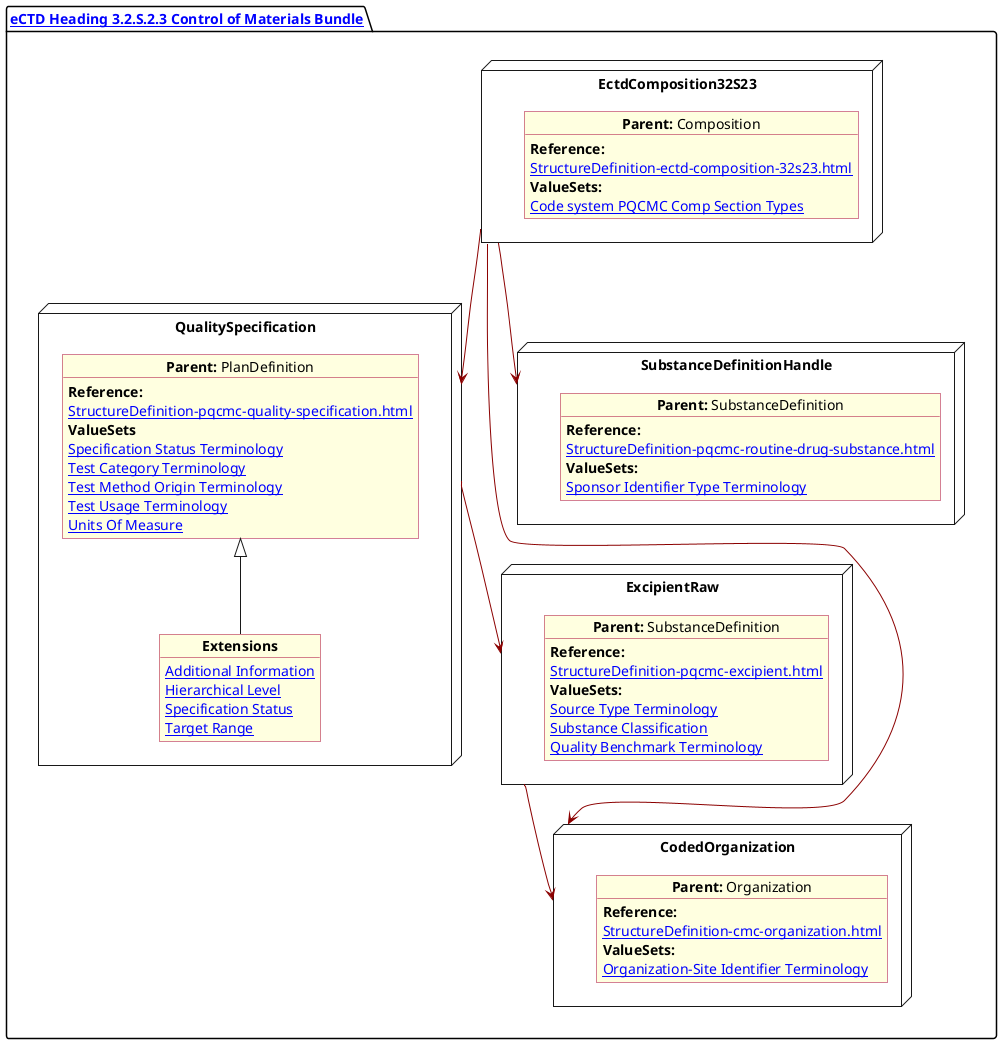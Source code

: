 @startuml SubstanceControlMat
allowmixing
'Mixed model of use case and object
skinparam svgDimensionStyle false
skinparam ObjectBackgroundColor LightYellow
skinparam ObjectBorderColor #A80036
skinparam activityDiamondBorderColor #A80036
skinparam activityDiamondBackgroundColor lawnGreen
skinparam ClassBorderThickness 4

package "[[StructureDefinition-cmc-ectd-document-32s23.html eCTD Heading 3.2.S.2.3 Control of Materials Bundle]]" as NODES {

    node "QualitySpecification" as N2 {

        object "**Parent:** PlanDefinition" as obj2 {
            **Reference:**
            [[StructureDefinition-pqcmc-quality-specification.html]]
            **ValueSets**
            [[ValueSet-pqcmc-specification-status-terminology.html Specification Status Terminology]]
            [[ValueSet-pqcmc-test-category-terminology.html Test Category Terminology]]
            [[ValueSet-pqcmc-test-method-origin-terminology.html Test Method Origin Terminology]]
            [[ValueSet-pqcmc-test-usage-terminology.html Test Usage Terminology]]
            [[ValueSet-pqcmc-units-of-measure.html Units Of Measure]]
        }
        object "**Extensions**" as objQSEx {
            [[StructureDefinition-pq-additional-info-extension.html Additional Information]]
            [[StructureDefinition-pq-hierarchical-level-extension.html Hierarchical Level]]
            [[StructureDefinition-pq-specification-status-extension.html Specification Status]]
            [[StructureDefinition-pq-target-range.html Target Range]]
        }
        obj2 <|-- objQSEx
    }
    node "EctdComposition32S23" as N1 {

        object "**Parent:** Composition" as obj1 {
            **Reference:**
            [[StructureDefinition-ectd-composition-32s23.html]]
            **ValueSets:**
            [[ValueSet-cmc-comp-section-types-vs.html Code system PQCMC Comp Section Types]]
        }
    }

    node "ExcipientRaw" as N21 {

        object "**Parent:** SubstanceDefinition" as obj22 {
            **Reference:**
            [[StructureDefinition-pqcmc-excipient.html]]
            **ValueSets:**
            [[ValueSet-pqcmc-source-type-terminology.html Source Type Terminology]]
            [[ValueSet-substance-classification.html Substance Classification]]
            [[ValueSet-pqcmc-quality-benchmark-terminology.html Quality Benchmark Terminology]]
        }
    }
    node "CodedOrganization" as NSO {

        object "**Parent:** Organization" as objAu {
            **Reference:**
            [[StructureDefinition-cmc-organization.html]]
            **ValueSets:**
            [[ValueSet-pqcmc-org-identifier-type-terminology.html Organization-Site Identifier Terminology]]
        }
    }

    node "SubstanceDefinitionHandle" as NN {

        object "**Parent:** SubstanceDefinition" as obj3 {
            **Reference:**
            [[StructureDefinition-pqcmc-routine-drug-substance.html]]
            **ValueSets:**
            [[ValueSet-pqcmc-org-identifier-type-terminology.html Sponsor Identifier Type Terminology]]
        }
    }

    N1 -[#darkred]--> N2
    N2 -[#darkred]-> N21
    N1 -[#darkred]--> NSO
    N1 -[#darkred]--> NN
    N21 -[#darkred]-> NSO
}
@enduml